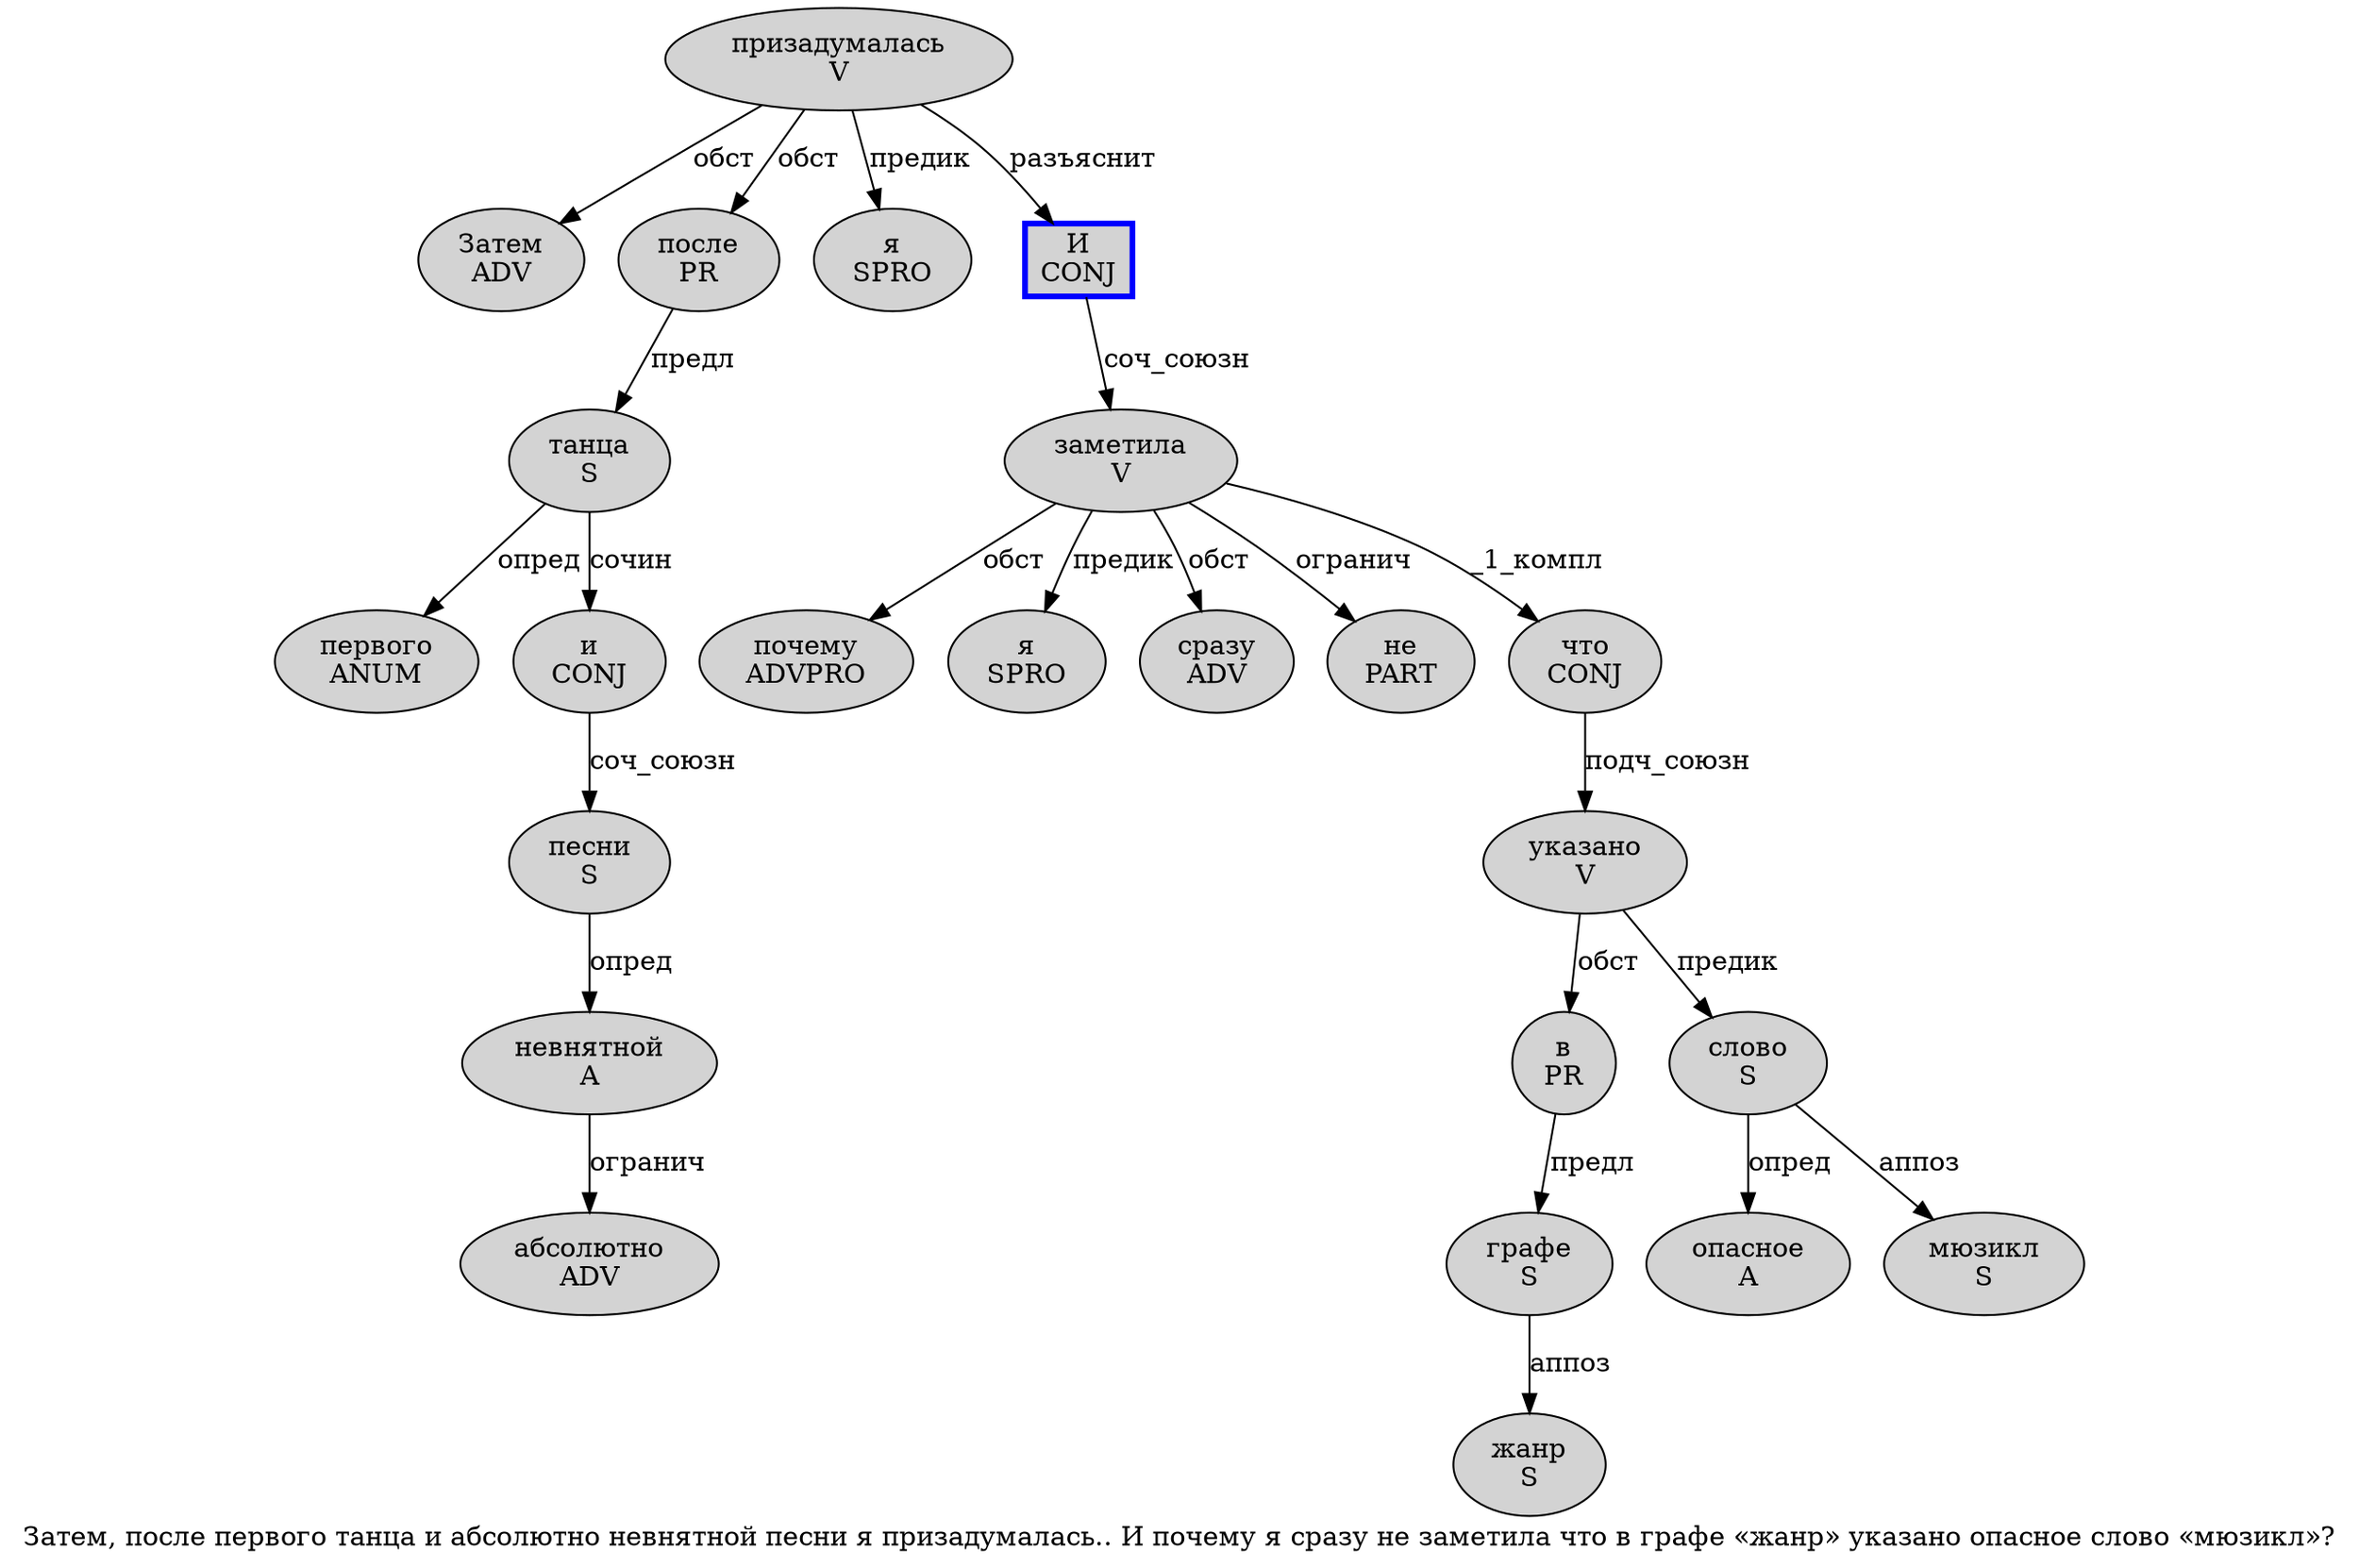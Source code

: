 digraph SENTENCE_2263 {
	graph [label="Затем, после первого танца и абсолютно невнятной песни я призадумалась.. И почему я сразу не заметила что в графе «жанр» указано опасное слово «мюзикл»?"]
	node [style=filled]
		0 [label="Затем
ADV" color="" fillcolor=lightgray penwidth=1 shape=ellipse]
		2 [label="после
PR" color="" fillcolor=lightgray penwidth=1 shape=ellipse]
		3 [label="первого
ANUM" color="" fillcolor=lightgray penwidth=1 shape=ellipse]
		4 [label="танца
S" color="" fillcolor=lightgray penwidth=1 shape=ellipse]
		5 [label="и
CONJ" color="" fillcolor=lightgray penwidth=1 shape=ellipse]
		6 [label="абсолютно
ADV" color="" fillcolor=lightgray penwidth=1 shape=ellipse]
		7 [label="невнятной
A" color="" fillcolor=lightgray penwidth=1 shape=ellipse]
		8 [label="песни
S" color="" fillcolor=lightgray penwidth=1 shape=ellipse]
		9 [label="я
SPRO" color="" fillcolor=lightgray penwidth=1 shape=ellipse]
		10 [label="призадумалась
V" color="" fillcolor=lightgray penwidth=1 shape=ellipse]
		12 [label="И
CONJ" color=blue fillcolor=lightgray penwidth=3 shape=box]
		13 [label="почему
ADVPRO" color="" fillcolor=lightgray penwidth=1 shape=ellipse]
		14 [label="я
SPRO" color="" fillcolor=lightgray penwidth=1 shape=ellipse]
		15 [label="сразу
ADV" color="" fillcolor=lightgray penwidth=1 shape=ellipse]
		16 [label="не
PART" color="" fillcolor=lightgray penwidth=1 shape=ellipse]
		17 [label="заметила
V" color="" fillcolor=lightgray penwidth=1 shape=ellipse]
		18 [label="что
CONJ" color="" fillcolor=lightgray penwidth=1 shape=ellipse]
		19 [label="в
PR" color="" fillcolor=lightgray penwidth=1 shape=ellipse]
		20 [label="графе
S" color="" fillcolor=lightgray penwidth=1 shape=ellipse]
		22 [label="жанр
S" color="" fillcolor=lightgray penwidth=1 shape=ellipse]
		24 [label="указано
V" color="" fillcolor=lightgray penwidth=1 shape=ellipse]
		25 [label="опасное
A" color="" fillcolor=lightgray penwidth=1 shape=ellipse]
		26 [label="слово
S" color="" fillcolor=lightgray penwidth=1 shape=ellipse]
		28 [label="мюзикл
S" color="" fillcolor=lightgray penwidth=1 shape=ellipse]
			26 -> 25 [label="опред"]
			26 -> 28 [label="аппоз"]
			7 -> 6 [label="огранич"]
			4 -> 3 [label="опред"]
			4 -> 5 [label="сочин"]
			5 -> 8 [label="соч_союзн"]
			8 -> 7 [label="опред"]
			10 -> 0 [label="обст"]
			10 -> 2 [label="обст"]
			10 -> 9 [label="предик"]
			10 -> 12 [label="разъяснит"]
			12 -> 17 [label="соч_союзн"]
			19 -> 20 [label="предл"]
			18 -> 24 [label="подч_союзн"]
			24 -> 19 [label="обст"]
			24 -> 26 [label="предик"]
			20 -> 22 [label="аппоз"]
			2 -> 4 [label="предл"]
			17 -> 13 [label="обст"]
			17 -> 14 [label="предик"]
			17 -> 15 [label="обст"]
			17 -> 16 [label="огранич"]
			17 -> 18 [label="_1_компл"]
}